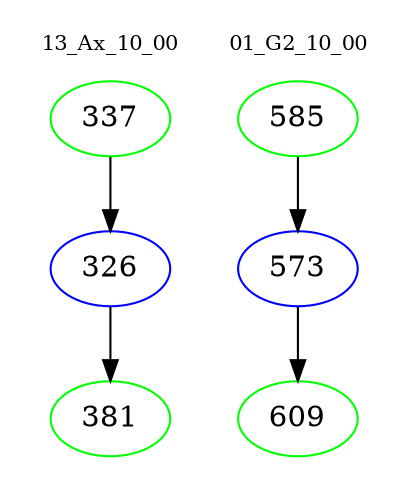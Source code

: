 digraph{
subgraph cluster_0 {
color = white
label = "13_Ax_10_00";
fontsize=10;
T0_337 [label="337", color="green"]
T0_337 -> T0_326 [color="black"]
T0_326 [label="326", color="blue"]
T0_326 -> T0_381 [color="black"]
T0_381 [label="381", color="green"]
}
subgraph cluster_1 {
color = white
label = "01_G2_10_00";
fontsize=10;
T1_585 [label="585", color="green"]
T1_585 -> T1_573 [color="black"]
T1_573 [label="573", color="blue"]
T1_573 -> T1_609 [color="black"]
T1_609 [label="609", color="green"]
}
}
